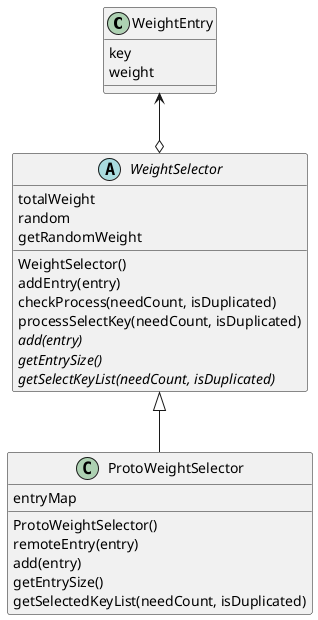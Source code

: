 @startuml

class WeightEntry{
	key
	weight
}

abstract class WeightSelector {
	totalWeight
	random
	WeightSelector()
	addEntry(entry)
	getRandomWeight
	checkProcess(needCount, isDuplicated)
	processSelectKey(needCount, isDuplicated)
	{abstract} add(entry)
	{abstract} getEntrySize()
	{abstract} getSelectKeyList(needCount, isDuplicated)
}

class ProtoWeightSelector {
	entryMap
	ProtoWeightSelector()
	remoteEntry(entry)
	add(entry)
	getEntrySize()
	getSelectedKeyList(needCount, isDuplicated)
}

WeightSelector <|-- ProtoWeightSelector
WeightEntry <--o WeightSelector

@enduml